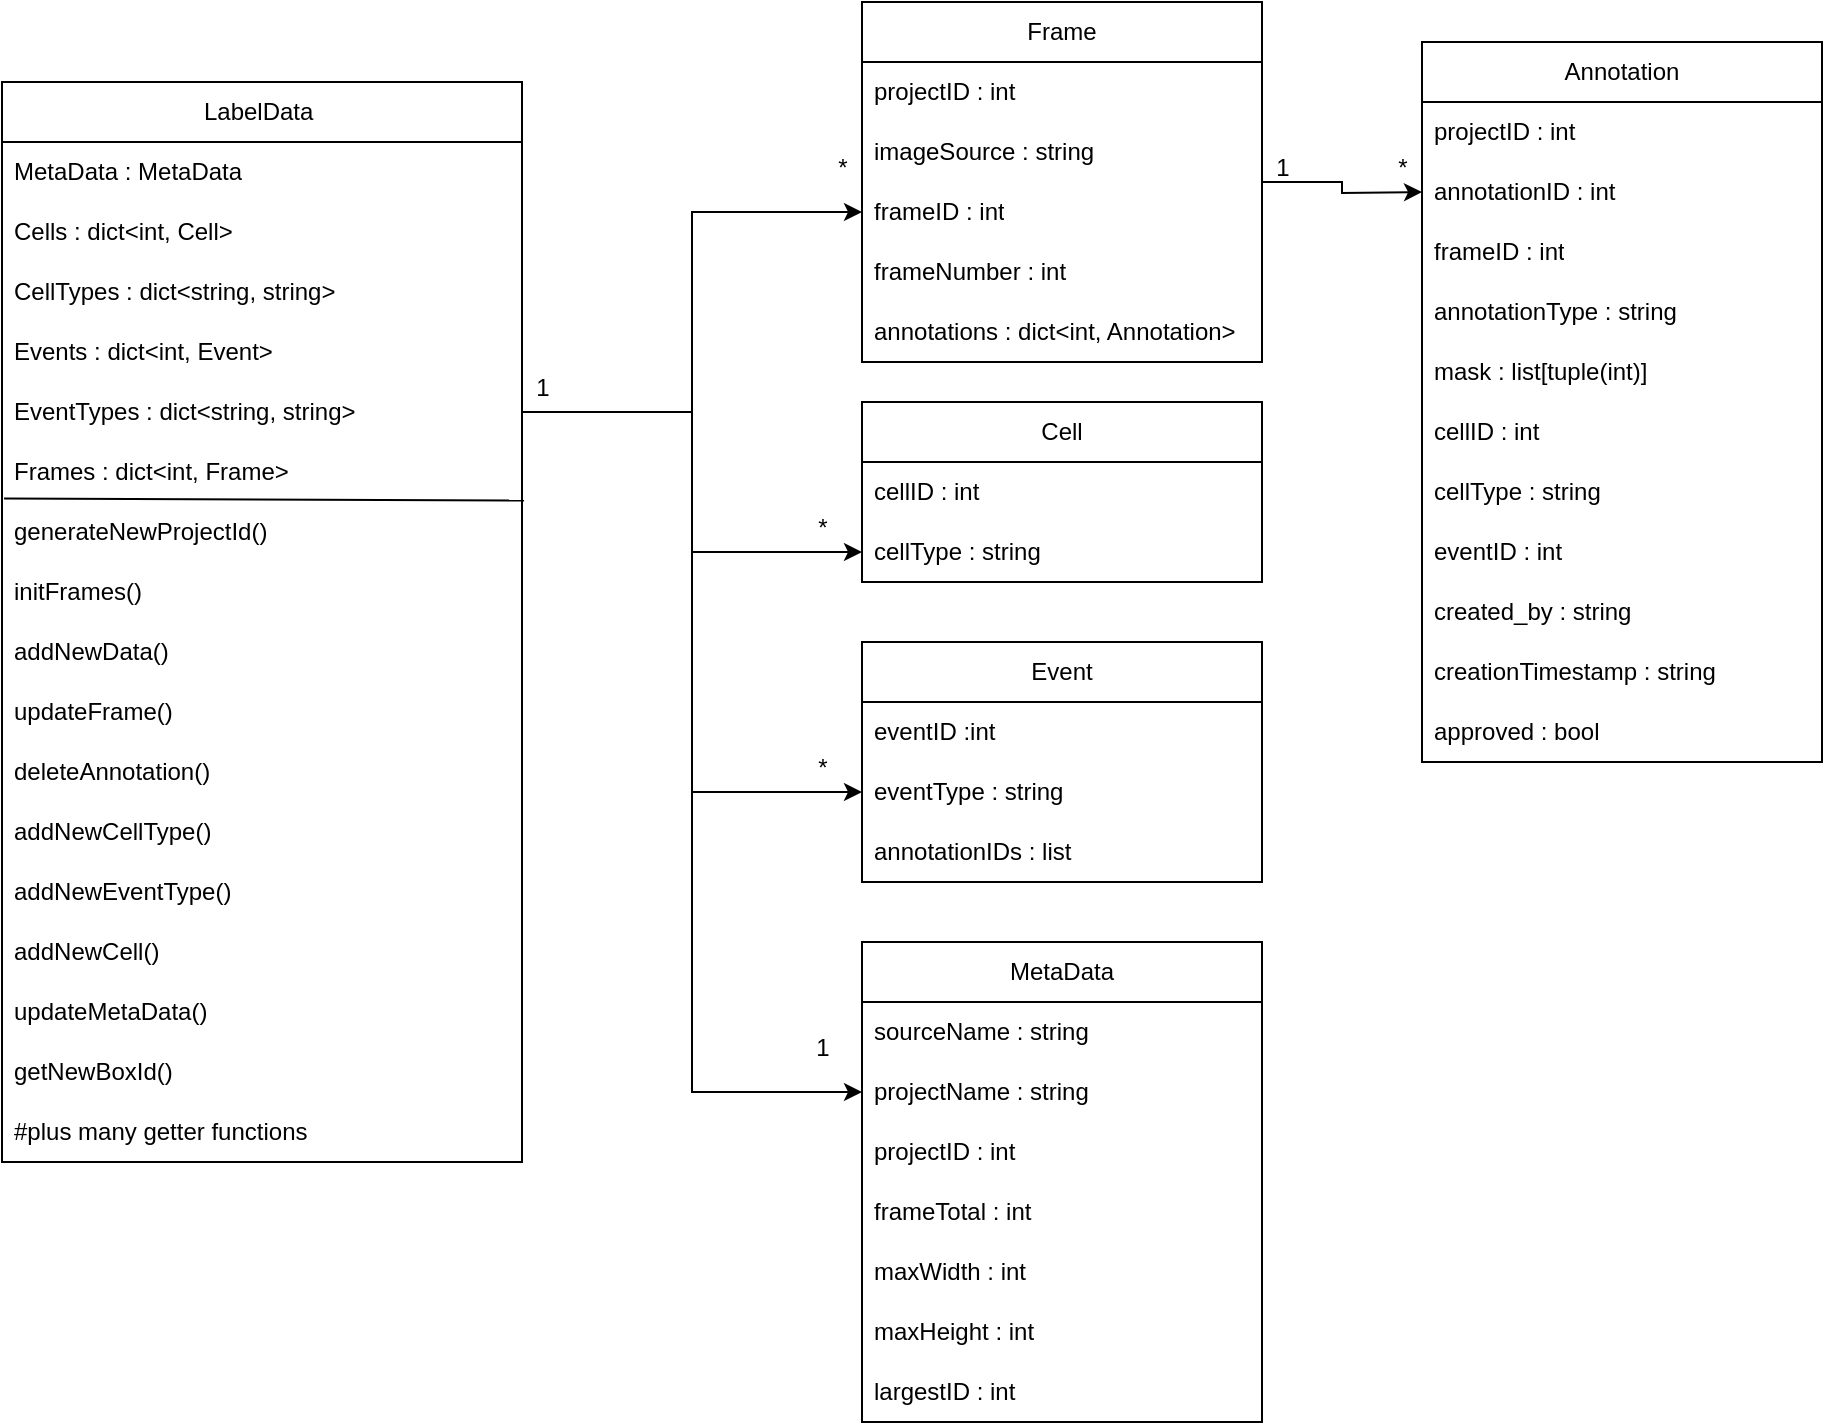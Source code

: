 <mxfile>
    <diagram name="Page-1" id="IVWg2kjwDEbfbg6oz2fj">
        <mxGraphModel dx="693" dy="479" grid="1" gridSize="10" guides="1" tooltips="1" connect="1" arrows="1" fold="1" page="1" pageScale="1" pageWidth="850" pageHeight="1100" math="0" shadow="0">
            <root>
                <mxCell id="0"/>
                <mxCell id="1" parent="0"/>
                <mxCell id="13eW3toZZWb_PvaQZRA5-1" value="LabelData&amp;nbsp;" style="swimlane;fontStyle=0;childLayout=stackLayout;horizontal=1;startSize=30;horizontalStack=0;resizeParent=1;resizeParentMax=0;resizeLast=0;collapsible=1;marginBottom=0;whiteSpace=wrap;html=1;swimlaneLine=1;" parent="1" vertex="1">
                    <mxGeometry x="120" y="40" width="260" height="540" as="geometry"/>
                </mxCell>
                <mxCell id="13eW3toZZWb_PvaQZRA5-2" value="MetaData : MetaData" style="text;strokeColor=none;fillColor=none;align=left;verticalAlign=middle;spacingLeft=4;spacingRight=4;overflow=hidden;points=[[0,0.5],[1,0.5]];portConstraint=eastwest;rotatable=0;whiteSpace=wrap;html=1;" parent="13eW3toZZWb_PvaQZRA5-1" vertex="1">
                    <mxGeometry y="30" width="260" height="30" as="geometry"/>
                </mxCell>
                <mxCell id="13eW3toZZWb_PvaQZRA5-3" value="Cells : dict&amp;lt;int, Cell&amp;gt;" style="text;strokeColor=none;fillColor=none;align=left;verticalAlign=middle;spacingLeft=4;spacingRight=4;overflow=hidden;points=[[0,0.5],[1,0.5]];portConstraint=eastwest;rotatable=0;whiteSpace=wrap;html=1;" parent="13eW3toZZWb_PvaQZRA5-1" vertex="1">
                    <mxGeometry y="60" width="260" height="30" as="geometry"/>
                </mxCell>
                <mxCell id="13eW3toZZWb_PvaQZRA5-4" value="CellTypes : dict&amp;lt;string, string&amp;gt;" style="text;strokeColor=none;fillColor=none;align=left;verticalAlign=middle;spacingLeft=4;spacingRight=4;overflow=hidden;points=[[0,0.5],[1,0.5]];portConstraint=eastwest;rotatable=0;whiteSpace=wrap;html=1;" parent="13eW3toZZWb_PvaQZRA5-1" vertex="1">
                    <mxGeometry y="90" width="260" height="30" as="geometry"/>
                </mxCell>
                <mxCell id="13eW3toZZWb_PvaQZRA5-5" value="Events : dict&amp;lt;int, Event&amp;gt;" style="text;strokeColor=none;fillColor=none;align=left;verticalAlign=middle;spacingLeft=4;spacingRight=4;overflow=hidden;points=[[0,0.5],[1,0.5]];portConstraint=eastwest;rotatable=0;whiteSpace=wrap;html=1;" parent="13eW3toZZWb_PvaQZRA5-1" vertex="1">
                    <mxGeometry y="120" width="260" height="30" as="geometry"/>
                </mxCell>
                <mxCell id="13eW3toZZWb_PvaQZRA5-6" value="EventTypes : dict&amp;lt;string, string&amp;gt;" style="text;strokeColor=none;fillColor=none;align=left;verticalAlign=middle;spacingLeft=4;spacingRight=4;overflow=hidden;points=[[0,0.5],[1,0.5]];portConstraint=eastwest;rotatable=0;whiteSpace=wrap;html=1;" parent="13eW3toZZWb_PvaQZRA5-1" vertex="1">
                    <mxGeometry y="150" width="260" height="30" as="geometry"/>
                </mxCell>
                <mxCell id="13eW3toZZWb_PvaQZRA5-8" value="Frames : dict&amp;lt;int, Frame&amp;gt;" style="text;strokeColor=none;fillColor=none;align=left;verticalAlign=middle;spacingLeft=4;spacingRight=4;overflow=hidden;points=[[0,0.5],[1,0.5]];portConstraint=eastwest;rotatable=0;whiteSpace=wrap;html=1;" parent="13eW3toZZWb_PvaQZRA5-1" vertex="1">
                    <mxGeometry y="180" width="260" height="30" as="geometry"/>
                </mxCell>
                <mxCell id="13eW3toZZWb_PvaQZRA5-19" value="generateNewProjectId()" style="text;strokeColor=none;fillColor=none;align=left;verticalAlign=middle;spacingLeft=4;spacingRight=4;overflow=hidden;points=[[0,0.5],[1,0.5]];portConstraint=eastwest;rotatable=0;whiteSpace=wrap;html=1;" parent="13eW3toZZWb_PvaQZRA5-1" vertex="1">
                    <mxGeometry y="210" width="260" height="30" as="geometry"/>
                </mxCell>
                <mxCell id="N4snJrEPqzLdxtf0azAC-7" value="initFrames()" style="text;strokeColor=none;fillColor=none;align=left;verticalAlign=middle;spacingLeft=4;spacingRight=4;overflow=hidden;points=[[0,0.5],[1,0.5]];portConstraint=eastwest;rotatable=0;whiteSpace=wrap;html=1;" parent="13eW3toZZWb_PvaQZRA5-1" vertex="1">
                    <mxGeometry y="240" width="260" height="30" as="geometry"/>
                </mxCell>
                <mxCell id="13eW3toZZWb_PvaQZRA5-41" value="addNewData()" style="text;strokeColor=none;fillColor=none;align=left;verticalAlign=middle;spacingLeft=4;spacingRight=4;overflow=hidden;points=[[0,0.5],[1,0.5]];portConstraint=eastwest;rotatable=0;whiteSpace=wrap;html=1;" parent="13eW3toZZWb_PvaQZRA5-1" vertex="1">
                    <mxGeometry y="270" width="260" height="30" as="geometry"/>
                </mxCell>
                <mxCell id="13eW3toZZWb_PvaQZRA5-40" value="updateFrame()" style="text;strokeColor=none;fillColor=none;align=left;verticalAlign=middle;spacingLeft=4;spacingRight=4;overflow=hidden;points=[[0,0.5],[1,0.5]];portConstraint=eastwest;rotatable=0;whiteSpace=wrap;html=1;" parent="13eW3toZZWb_PvaQZRA5-1" vertex="1">
                    <mxGeometry y="300" width="260" height="30" as="geometry"/>
                </mxCell>
                <mxCell id="13eW3toZZWb_PvaQZRA5-44" value="deleteAnnotation()" style="text;strokeColor=none;fillColor=none;align=left;verticalAlign=middle;spacingLeft=4;spacingRight=4;overflow=hidden;points=[[0,0.5],[1,0.5]];portConstraint=eastwest;rotatable=0;whiteSpace=wrap;html=1;" parent="13eW3toZZWb_PvaQZRA5-1" vertex="1">
                    <mxGeometry y="330" width="260" height="30" as="geometry"/>
                </mxCell>
                <mxCell id="N4snJrEPqzLdxtf0azAC-2" value="addNewCellType()" style="text;strokeColor=none;fillColor=none;align=left;verticalAlign=middle;spacingLeft=4;spacingRight=4;overflow=hidden;points=[[0,0.5],[1,0.5]];portConstraint=eastwest;rotatable=0;whiteSpace=wrap;html=1;" parent="13eW3toZZWb_PvaQZRA5-1" vertex="1">
                    <mxGeometry y="360" width="260" height="30" as="geometry"/>
                </mxCell>
                <mxCell id="N4snJrEPqzLdxtf0azAC-1" value="addNewEventType()" style="text;strokeColor=none;fillColor=none;align=left;verticalAlign=middle;spacingLeft=4;spacingRight=4;overflow=hidden;points=[[0,0.5],[1,0.5]];portConstraint=eastwest;rotatable=0;whiteSpace=wrap;html=1;" parent="13eW3toZZWb_PvaQZRA5-1" vertex="1">
                    <mxGeometry y="390" width="260" height="30" as="geometry"/>
                </mxCell>
                <mxCell id="N4snJrEPqzLdxtf0azAC-4" value="addNewCell()" style="text;strokeColor=none;fillColor=none;align=left;verticalAlign=middle;spacingLeft=4;spacingRight=4;overflow=hidden;points=[[0,0.5],[1,0.5]];portConstraint=eastwest;rotatable=0;whiteSpace=wrap;html=1;" parent="13eW3toZZWb_PvaQZRA5-1" vertex="1">
                    <mxGeometry y="420" width="260" height="30" as="geometry"/>
                </mxCell>
                <mxCell id="N4snJrEPqzLdxtf0azAC-3" value="updateMetaData()" style="text;strokeColor=none;fillColor=none;align=left;verticalAlign=middle;spacingLeft=4;spacingRight=4;overflow=hidden;points=[[0,0.5],[1,0.5]];portConstraint=eastwest;rotatable=0;whiteSpace=wrap;html=1;" parent="13eW3toZZWb_PvaQZRA5-1" vertex="1">
                    <mxGeometry y="450" width="260" height="30" as="geometry"/>
                </mxCell>
                <mxCell id="N4snJrEPqzLdxtf0azAC-6" value="getNewBoxId()" style="text;strokeColor=none;fillColor=none;align=left;verticalAlign=middle;spacingLeft=4;spacingRight=4;overflow=hidden;points=[[0,0.5],[1,0.5]];portConstraint=eastwest;rotatable=0;whiteSpace=wrap;html=1;" parent="13eW3toZZWb_PvaQZRA5-1" vertex="1">
                    <mxGeometry y="480" width="260" height="30" as="geometry"/>
                </mxCell>
                <mxCell id="N4snJrEPqzLdxtf0azAC-15" value="#plus many getter functions" style="text;strokeColor=none;fillColor=none;align=left;verticalAlign=middle;spacingLeft=4;spacingRight=4;overflow=hidden;points=[[0,0.5],[1,0.5]];portConstraint=eastwest;rotatable=0;whiteSpace=wrap;html=1;" parent="13eW3toZZWb_PvaQZRA5-1" vertex="1">
                    <mxGeometry y="510" width="260" height="30" as="geometry"/>
                </mxCell>
                <mxCell id="13eW3toZZWb_PvaQZRA5-43" value="" style="html=1;rounded=0;exitX=0.004;exitY=-0.058;exitDx=0;exitDy=0;exitPerimeter=0;endArrow=none;startFill=0;entryX=1.004;entryY=-0.025;entryDx=0;entryDy=0;entryPerimeter=0;" parent="13eW3toZZWb_PvaQZRA5-1" source="13eW3toZZWb_PvaQZRA5-19" target="13eW3toZZWb_PvaQZRA5-19" edge="1">
                    <mxGeometry width="100" relative="1" as="geometry">
                        <mxPoint x="250" y="340" as="sourcePoint"/>
                        <mxPoint x="260" y="269" as="targetPoint"/>
                        <Array as="points"/>
                    </mxGeometry>
                </mxCell>
                <mxCell id="N4snJrEPqzLdxtf0azAC-17" style="edgeStyle=orthogonalEdgeStyle;rounded=0;orthogonalLoop=1;jettySize=auto;html=1;entryX=0;entryY=0.5;entryDx=0;entryDy=0;" parent="1" source="13eW3toZZWb_PvaQZRA5-20" edge="1">
                    <mxGeometry relative="1" as="geometry">
                        <mxPoint x="830" y="95" as="targetPoint"/>
                    </mxGeometry>
                </mxCell>
                <mxCell id="13eW3toZZWb_PvaQZRA5-20" value="Frame" style="swimlane;fontStyle=0;childLayout=stackLayout;horizontal=1;startSize=30;horizontalStack=0;resizeParent=1;resizeParentMax=0;resizeLast=0;collapsible=1;marginBottom=0;whiteSpace=wrap;html=1;" parent="1" vertex="1">
                    <mxGeometry x="550" width="200" height="180" as="geometry"/>
                </mxCell>
                <mxCell id="13eW3toZZWb_PvaQZRA5-21" value="projectID : int" style="text;strokeColor=none;fillColor=none;align=left;verticalAlign=middle;spacingLeft=4;spacingRight=4;overflow=hidden;points=[[0,0.5],[1,0.5]];portConstraint=eastwest;rotatable=0;whiteSpace=wrap;html=1;" parent="13eW3toZZWb_PvaQZRA5-20" vertex="1">
                    <mxGeometry y="30" width="200" height="30" as="geometry"/>
                </mxCell>
                <mxCell id="N4snJrEPqzLdxtf0azAC-41" value="imageSource : string" style="text;strokeColor=none;fillColor=none;align=left;verticalAlign=middle;spacingLeft=4;spacingRight=4;overflow=hidden;points=[[0,0.5],[1,0.5]];portConstraint=eastwest;rotatable=0;whiteSpace=wrap;html=1;" parent="13eW3toZZWb_PvaQZRA5-20" vertex="1">
                    <mxGeometry y="60" width="200" height="30" as="geometry"/>
                </mxCell>
                <mxCell id="13eW3toZZWb_PvaQZRA5-22" value="frameID : int" style="text;strokeColor=none;fillColor=none;align=left;verticalAlign=middle;spacingLeft=4;spacingRight=4;overflow=hidden;points=[[0,0.5],[1,0.5]];portConstraint=eastwest;rotatable=0;whiteSpace=wrap;html=1;" parent="13eW3toZZWb_PvaQZRA5-20" vertex="1">
                    <mxGeometry y="90" width="200" height="30" as="geometry"/>
                </mxCell>
                <mxCell id="13eW3toZZWb_PvaQZRA5-23" value="frameNumber : int" style="text;strokeColor=none;fillColor=none;align=left;verticalAlign=middle;spacingLeft=4;spacingRight=4;overflow=hidden;points=[[0,0.5],[1,0.5]];portConstraint=eastwest;rotatable=0;whiteSpace=wrap;html=1;" parent="13eW3toZZWb_PvaQZRA5-20" vertex="1">
                    <mxGeometry y="120" width="200" height="30" as="geometry"/>
                </mxCell>
                <mxCell id="N4snJrEPqzLdxtf0azAC-16" value="annotations : dict&amp;lt;int, Annotation&amp;gt;" style="text;strokeColor=none;fillColor=none;align=left;verticalAlign=middle;spacingLeft=4;spacingRight=4;overflow=hidden;points=[[0,0.5],[1,0.5]];portConstraint=eastwest;rotatable=0;whiteSpace=wrap;html=1;" parent="13eW3toZZWb_PvaQZRA5-20" vertex="1">
                    <mxGeometry y="150" width="200" height="30" as="geometry"/>
                </mxCell>
                <mxCell id="13eW3toZZWb_PvaQZRA5-24" value="Annotation" style="swimlane;fontStyle=0;childLayout=stackLayout;horizontal=1;startSize=30;horizontalStack=0;resizeParent=1;resizeParentMax=0;resizeLast=0;collapsible=1;marginBottom=0;whiteSpace=wrap;html=1;" parent="1" vertex="1">
                    <mxGeometry x="830" y="20" width="200" height="360" as="geometry"/>
                </mxCell>
                <mxCell id="13eW3toZZWb_PvaQZRA5-25" value="projectID : int" style="text;strokeColor=none;fillColor=none;align=left;verticalAlign=middle;spacingLeft=4;spacingRight=4;overflow=hidden;points=[[0,0.5],[1,0.5]];portConstraint=eastwest;rotatable=0;whiteSpace=wrap;html=1;" parent="13eW3toZZWb_PvaQZRA5-24" vertex="1">
                    <mxGeometry y="30" width="200" height="30" as="geometry"/>
                </mxCell>
                <mxCell id="N4snJrEPqzLdxtf0azAC-27" value="annotationID : int" style="text;strokeColor=none;fillColor=none;align=left;verticalAlign=middle;spacingLeft=4;spacingRight=4;overflow=hidden;points=[[0,0.5],[1,0.5]];portConstraint=eastwest;rotatable=0;whiteSpace=wrap;html=1;" parent="13eW3toZZWb_PvaQZRA5-24" vertex="1">
                    <mxGeometry y="60" width="200" height="30" as="geometry"/>
                </mxCell>
                <mxCell id="N4snJrEPqzLdxtf0azAC-26" value="frameID : int" style="text;strokeColor=none;fillColor=none;align=left;verticalAlign=middle;spacingLeft=4;spacingRight=4;overflow=hidden;points=[[0,0.5],[1,0.5]];portConstraint=eastwest;rotatable=0;whiteSpace=wrap;html=1;" parent="13eW3toZZWb_PvaQZRA5-24" vertex="1">
                    <mxGeometry y="90" width="200" height="30" as="geometry"/>
                </mxCell>
                <mxCell id="N4snJrEPqzLdxtf0azAC-25" value="annotationType : string" style="text;strokeColor=none;fillColor=none;align=left;verticalAlign=middle;spacingLeft=4;spacingRight=4;overflow=hidden;points=[[0,0.5],[1,0.5]];portConstraint=eastwest;rotatable=0;whiteSpace=wrap;html=1;" parent="13eW3toZZWb_PvaQZRA5-24" vertex="1">
                    <mxGeometry y="120" width="200" height="30" as="geometry"/>
                </mxCell>
                <mxCell id="N4snJrEPqzLdxtf0azAC-24" value="mask : list[tuple(int)]" style="text;strokeColor=none;fillColor=none;align=left;verticalAlign=middle;spacingLeft=4;spacingRight=4;overflow=hidden;points=[[0,0.5],[1,0.5]];portConstraint=eastwest;rotatable=0;whiteSpace=wrap;html=1;" parent="13eW3toZZWb_PvaQZRA5-24" vertex="1">
                    <mxGeometry y="150" width="200" height="30" as="geometry"/>
                </mxCell>
                <mxCell id="N4snJrEPqzLdxtf0azAC-23" value="cellID : int" style="text;strokeColor=none;fillColor=none;align=left;verticalAlign=middle;spacingLeft=4;spacingRight=4;overflow=hidden;points=[[0,0.5],[1,0.5]];portConstraint=eastwest;rotatable=0;whiteSpace=wrap;html=1;" parent="13eW3toZZWb_PvaQZRA5-24" vertex="1">
                    <mxGeometry y="180" width="200" height="30" as="geometry"/>
                </mxCell>
                <mxCell id="N4snJrEPqzLdxtf0azAC-22" value="cellType : string" style="text;strokeColor=none;fillColor=none;align=left;verticalAlign=middle;spacingLeft=4;spacingRight=4;overflow=hidden;points=[[0,0.5],[1,0.5]];portConstraint=eastwest;rotatable=0;whiteSpace=wrap;html=1;" parent="13eW3toZZWb_PvaQZRA5-24" vertex="1">
                    <mxGeometry y="210" width="200" height="30" as="geometry"/>
                </mxCell>
                <mxCell id="N4snJrEPqzLdxtf0azAC-21" value="eventID : int" style="text;strokeColor=none;fillColor=none;align=left;verticalAlign=middle;spacingLeft=4;spacingRight=4;overflow=hidden;points=[[0,0.5],[1,0.5]];portConstraint=eastwest;rotatable=0;whiteSpace=wrap;html=1;" parent="13eW3toZZWb_PvaQZRA5-24" vertex="1">
                    <mxGeometry y="240" width="200" height="30" as="geometry"/>
                </mxCell>
                <mxCell id="N4snJrEPqzLdxtf0azAC-20" value="created_by : string" style="text;strokeColor=none;fillColor=none;align=left;verticalAlign=middle;spacingLeft=4;spacingRight=4;overflow=hidden;points=[[0,0.5],[1,0.5]];portConstraint=eastwest;rotatable=0;whiteSpace=wrap;html=1;" parent="13eW3toZZWb_PvaQZRA5-24" vertex="1">
                    <mxGeometry y="270" width="200" height="30" as="geometry"/>
                </mxCell>
                <mxCell id="N4snJrEPqzLdxtf0azAC-19" value="creationTimestamp : string" style="text;strokeColor=none;fillColor=none;align=left;verticalAlign=middle;spacingLeft=4;spacingRight=4;overflow=hidden;points=[[0,0.5],[1,0.5]];portConstraint=eastwest;rotatable=0;whiteSpace=wrap;html=1;" parent="13eW3toZZWb_PvaQZRA5-24" vertex="1">
                    <mxGeometry y="300" width="200" height="30" as="geometry"/>
                </mxCell>
                <mxCell id="N4snJrEPqzLdxtf0azAC-18" value="approved : bool" style="text;strokeColor=none;fillColor=none;align=left;verticalAlign=middle;spacingLeft=4;spacingRight=4;overflow=hidden;points=[[0,0.5],[1,0.5]];portConstraint=eastwest;rotatable=0;whiteSpace=wrap;html=1;" parent="13eW3toZZWb_PvaQZRA5-24" vertex="1">
                    <mxGeometry y="330" width="200" height="30" as="geometry"/>
                </mxCell>
                <mxCell id="13eW3toZZWb_PvaQZRA5-28" value="Cell" style="swimlane;fontStyle=0;childLayout=stackLayout;horizontal=1;startSize=30;horizontalStack=0;resizeParent=1;resizeParentMax=0;resizeLast=0;collapsible=1;marginBottom=0;whiteSpace=wrap;html=1;" parent="1" vertex="1">
                    <mxGeometry x="550" y="200" width="200" height="90" as="geometry"/>
                </mxCell>
                <mxCell id="13eW3toZZWb_PvaQZRA5-29" value="cellID : int" style="text;strokeColor=none;fillColor=none;align=left;verticalAlign=middle;spacingLeft=4;spacingRight=4;overflow=hidden;points=[[0,0.5],[1,0.5]];portConstraint=eastwest;rotatable=0;whiteSpace=wrap;html=1;" parent="13eW3toZZWb_PvaQZRA5-28" vertex="1">
                    <mxGeometry y="30" width="200" height="30" as="geometry"/>
                </mxCell>
                <mxCell id="13eW3toZZWb_PvaQZRA5-30" value="cellType : string" style="text;strokeColor=none;fillColor=none;align=left;verticalAlign=middle;spacingLeft=4;spacingRight=4;overflow=hidden;points=[[0,0.5],[1,0.5]];portConstraint=eastwest;rotatable=0;whiteSpace=wrap;html=1;" parent="13eW3toZZWb_PvaQZRA5-28" vertex="1">
                    <mxGeometry y="60" width="200" height="30" as="geometry"/>
                </mxCell>
                <mxCell id="13eW3toZZWb_PvaQZRA5-32" value="Event" style="swimlane;fontStyle=0;childLayout=stackLayout;horizontal=1;startSize=30;horizontalStack=0;resizeParent=1;resizeParentMax=0;resizeLast=0;collapsible=1;marginBottom=0;whiteSpace=wrap;html=1;" parent="1" vertex="1">
                    <mxGeometry x="550" y="320" width="200" height="120" as="geometry"/>
                </mxCell>
                <mxCell id="13eW3toZZWb_PvaQZRA5-33" value="eventID :int" style="text;strokeColor=none;fillColor=none;align=left;verticalAlign=middle;spacingLeft=4;spacingRight=4;overflow=hidden;points=[[0,0.5],[1,0.5]];portConstraint=eastwest;rotatable=0;whiteSpace=wrap;html=1;" parent="13eW3toZZWb_PvaQZRA5-32" vertex="1">
                    <mxGeometry y="30" width="200" height="30" as="geometry"/>
                </mxCell>
                <mxCell id="13eW3toZZWb_PvaQZRA5-34" value="eventType : string" style="text;strokeColor=none;fillColor=none;align=left;verticalAlign=middle;spacingLeft=4;spacingRight=4;overflow=hidden;points=[[0,0.5],[1,0.5]];portConstraint=eastwest;rotatable=0;whiteSpace=wrap;html=1;" parent="13eW3toZZWb_PvaQZRA5-32" vertex="1">
                    <mxGeometry y="60" width="200" height="30" as="geometry"/>
                </mxCell>
                <mxCell id="13eW3toZZWb_PvaQZRA5-35" value="annotationIDs : list" style="text;strokeColor=none;fillColor=none;align=left;verticalAlign=middle;spacingLeft=4;spacingRight=4;overflow=hidden;points=[[0,0.5],[1,0.5]];portConstraint=eastwest;rotatable=0;whiteSpace=wrap;html=1;" parent="13eW3toZZWb_PvaQZRA5-32" vertex="1">
                    <mxGeometry y="90" width="200" height="30" as="geometry"/>
                </mxCell>
                <mxCell id="13eW3toZZWb_PvaQZRA5-36" value="MetaData" style="swimlane;fontStyle=0;childLayout=stackLayout;horizontal=1;startSize=30;horizontalStack=0;resizeParent=1;resizeParentMax=0;resizeLast=0;collapsible=1;marginBottom=0;whiteSpace=wrap;html=1;" parent="1" vertex="1">
                    <mxGeometry x="550" y="470" width="200" height="240" as="geometry"/>
                </mxCell>
                <mxCell id="13eW3toZZWb_PvaQZRA5-37" value="sourceName : string" style="text;strokeColor=none;fillColor=none;align=left;verticalAlign=middle;spacingLeft=4;spacingRight=4;overflow=hidden;points=[[0,0.5],[1,0.5]];portConstraint=eastwest;rotatable=0;whiteSpace=wrap;html=1;" parent="13eW3toZZWb_PvaQZRA5-36" vertex="1">
                    <mxGeometry y="30" width="200" height="30" as="geometry"/>
                </mxCell>
                <mxCell id="13eW3toZZWb_PvaQZRA5-38" value="projectName : string" style="text;strokeColor=none;fillColor=none;align=left;verticalAlign=middle;spacingLeft=4;spacingRight=4;overflow=hidden;points=[[0,0.5],[1,0.5]];portConstraint=eastwest;rotatable=0;whiteSpace=wrap;html=1;" parent="13eW3toZZWb_PvaQZRA5-36" vertex="1">
                    <mxGeometry y="60" width="200" height="30" as="geometry"/>
                </mxCell>
                <mxCell id="13eW3toZZWb_PvaQZRA5-39" value="projectID : int" style="text;strokeColor=none;fillColor=none;align=left;verticalAlign=middle;spacingLeft=4;spacingRight=4;overflow=hidden;points=[[0,0.5],[1,0.5]];portConstraint=eastwest;rotatable=0;whiteSpace=wrap;html=1;" parent="13eW3toZZWb_PvaQZRA5-36" vertex="1">
                    <mxGeometry y="90" width="200" height="30" as="geometry"/>
                </mxCell>
                <mxCell id="N4snJrEPqzLdxtf0azAC-30" value="frameTotal : int" style="text;strokeColor=none;fillColor=none;align=left;verticalAlign=middle;spacingLeft=4;spacingRight=4;overflow=hidden;points=[[0,0.5],[1,0.5]];portConstraint=eastwest;rotatable=0;whiteSpace=wrap;html=1;" parent="13eW3toZZWb_PvaQZRA5-36" vertex="1">
                    <mxGeometry y="120" width="200" height="30" as="geometry"/>
                </mxCell>
                <mxCell id="N4snJrEPqzLdxtf0azAC-29" value="maxWidth : int" style="text;strokeColor=none;fillColor=none;align=left;verticalAlign=middle;spacingLeft=4;spacingRight=4;overflow=hidden;points=[[0,0.5],[1,0.5]];portConstraint=eastwest;rotatable=0;whiteSpace=wrap;html=1;" parent="13eW3toZZWb_PvaQZRA5-36" vertex="1">
                    <mxGeometry y="150" width="200" height="30" as="geometry"/>
                </mxCell>
                <mxCell id="N4snJrEPqzLdxtf0azAC-28" value="maxHeight : int" style="text;strokeColor=none;fillColor=none;align=left;verticalAlign=middle;spacingLeft=4;spacingRight=4;overflow=hidden;points=[[0,0.5],[1,0.5]];portConstraint=eastwest;rotatable=0;whiteSpace=wrap;html=1;" parent="13eW3toZZWb_PvaQZRA5-36" vertex="1">
                    <mxGeometry y="180" width="200" height="30" as="geometry"/>
                </mxCell>
                <mxCell id="N4snJrEPqzLdxtf0azAC-33" value="largestID : int" style="text;strokeColor=none;fillColor=none;align=left;verticalAlign=middle;spacingLeft=4;spacingRight=4;overflow=hidden;points=[[0,0.5],[1,0.5]];portConstraint=eastwest;rotatable=0;whiteSpace=wrap;html=1;" parent="13eW3toZZWb_PvaQZRA5-36" vertex="1">
                    <mxGeometry y="210" width="200" height="30" as="geometry"/>
                </mxCell>
                <mxCell id="13eW3toZZWb_PvaQZRA5-47" style="edgeStyle=orthogonalEdgeStyle;rounded=0;orthogonalLoop=1;jettySize=auto;html=1;exitX=1;exitY=0.5;exitDx=0;exitDy=0;entryX=0;entryY=0.5;entryDx=0;entryDy=0;" parent="1" source="13eW3toZZWb_PvaQZRA5-6" target="13eW3toZZWb_PvaQZRA5-22" edge="1">
                    <mxGeometry relative="1" as="geometry"/>
                </mxCell>
                <mxCell id="13eW3toZZWb_PvaQZRA5-49" style="edgeStyle=orthogonalEdgeStyle;rounded=0;orthogonalLoop=1;jettySize=auto;html=1;exitX=1;exitY=0.5;exitDx=0;exitDy=0;entryX=0;entryY=0.5;entryDx=0;entryDy=0;" parent="1" source="13eW3toZZWb_PvaQZRA5-6" target="13eW3toZZWb_PvaQZRA5-30" edge="1">
                    <mxGeometry relative="1" as="geometry"/>
                </mxCell>
                <mxCell id="13eW3toZZWb_PvaQZRA5-50" style="edgeStyle=orthogonalEdgeStyle;rounded=0;orthogonalLoop=1;jettySize=auto;html=1;exitX=1;exitY=0.5;exitDx=0;exitDy=0;entryX=0;entryY=0.5;entryDx=0;entryDy=0;" parent="1" source="13eW3toZZWb_PvaQZRA5-6" target="13eW3toZZWb_PvaQZRA5-34" edge="1">
                    <mxGeometry relative="1" as="geometry"/>
                </mxCell>
                <mxCell id="13eW3toZZWb_PvaQZRA5-51" style="edgeStyle=orthogonalEdgeStyle;rounded=0;orthogonalLoop=1;jettySize=auto;html=1;exitX=1;exitY=0.5;exitDx=0;exitDy=0;entryX=0;entryY=0.5;entryDx=0;entryDy=0;" parent="1" source="13eW3toZZWb_PvaQZRA5-6" target="13eW3toZZWb_PvaQZRA5-38" edge="1">
                    <mxGeometry relative="1" as="geometry"/>
                </mxCell>
                <mxCell id="N4snJrEPqzLdxtf0azAC-34" value="1" style="text;html=1;align=center;verticalAlign=middle;resizable=0;points=[];autosize=1;strokeColor=none;fillColor=none;" parent="1" vertex="1">
                    <mxGeometry x="375" y="178" width="30" height="30" as="geometry"/>
                </mxCell>
                <mxCell id="N4snJrEPqzLdxtf0azAC-35" value="*" style="text;html=1;align=center;verticalAlign=middle;resizable=0;points=[];autosize=1;strokeColor=none;fillColor=none;" parent="1" vertex="1">
                    <mxGeometry x="525" y="68" width="30" height="30" as="geometry"/>
                </mxCell>
                <mxCell id="N4snJrEPqzLdxtf0azAC-36" value="*" style="text;html=1;align=center;verticalAlign=middle;resizable=0;points=[];autosize=1;strokeColor=none;fillColor=none;" parent="1" vertex="1">
                    <mxGeometry x="515" y="248" width="30" height="30" as="geometry"/>
                </mxCell>
                <mxCell id="N4snJrEPqzLdxtf0azAC-37" value="*" style="text;html=1;align=center;verticalAlign=middle;resizable=0;points=[];autosize=1;strokeColor=none;fillColor=none;" parent="1" vertex="1">
                    <mxGeometry x="515" y="368" width="30" height="30" as="geometry"/>
                </mxCell>
                <mxCell id="N4snJrEPqzLdxtf0azAC-38" value="1" style="text;html=1;align=center;verticalAlign=middle;resizable=0;points=[];autosize=1;strokeColor=none;fillColor=none;" parent="1" vertex="1">
                    <mxGeometry x="515" y="508" width="30" height="30" as="geometry"/>
                </mxCell>
                <mxCell id="N4snJrEPqzLdxtf0azAC-39" value="*" style="text;html=1;align=center;verticalAlign=middle;resizable=0;points=[];autosize=1;strokeColor=none;fillColor=none;" parent="1" vertex="1">
                    <mxGeometry x="805" y="68" width="30" height="30" as="geometry"/>
                </mxCell>
                <mxCell id="N4snJrEPqzLdxtf0azAC-40" value="1" style="text;html=1;align=center;verticalAlign=middle;resizable=0;points=[];autosize=1;strokeColor=none;fillColor=none;" parent="1" vertex="1">
                    <mxGeometry x="745" y="68" width="30" height="30" as="geometry"/>
                </mxCell>
            </root>
        </mxGraphModel>
    </diagram>
</mxfile>